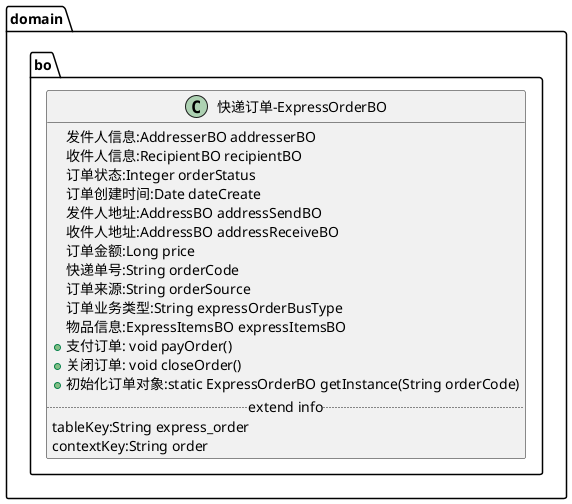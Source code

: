 @startuml

package domain.bo  {

    class "快递订单-ExpressOrderBO" as ExpressOrderBO{
        发件人信息:AddresserBO addresserBO
        收件人信息:RecipientBO recipientBO
        订单状态:Integer orderStatus
        订单创建时间:Date dateCreate
        发件人地址:AddressBO addressSendBO
        收件人地址:AddressBO addressReceiveBO
        订单金额:Long price
        快递单号:String orderCode
        订单来源:String orderSource
        订单业务类型:String expressOrderBusType
        物品信息:ExpressItemsBO expressItemsBO
        +支付订单: void payOrder()
        +关闭订单: void closeOrder()
        +初始化订单对象:static ExpressOrderBO getInstance(String orderCode)
        .. extend info ..
        tableKey:String express_order
        contextKey:String order
    }
}








@enduml